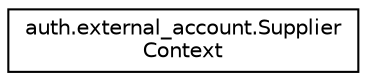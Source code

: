 digraph "Graphical Class Hierarchy"
{
 // LATEX_PDF_SIZE
  edge [fontname="Helvetica",fontsize="10",labelfontname="Helvetica",labelfontsize="10"];
  node [fontname="Helvetica",fontsize="10",shape=record];
  rankdir="LR";
  Node0 [label="auth.external_account.Supplier\lContext",height=0.2,width=0.4,color="black", fillcolor="white", style="filled",URL="$classauth_1_1external__account_1_1SupplierContext.html",tooltip=" "];
}
